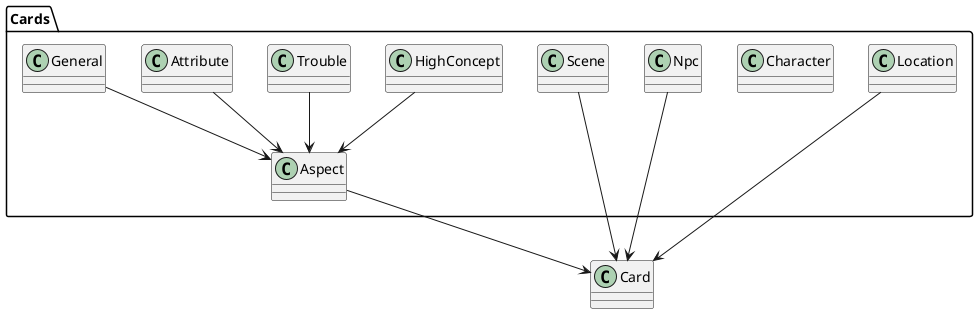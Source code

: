 @startuml "Card - Classes" 

    class Card {
    }

    package Cards {

        class Scene {
        }

        class Character {
        }

        class Npc {
        }

        class Aspect {
        }

        class HighConcept {
        }

        class Trouble {
        }

        class Attribute {
        }

        class General {
        }


        Scene --> Card
        Npc --> Card
        Aspect --> Card
        Location --> Card

        HighConcept --> Aspect
        Trouble --> Aspect
        Attribute --> Aspect
        General --> Aspect

    }
@enduml
